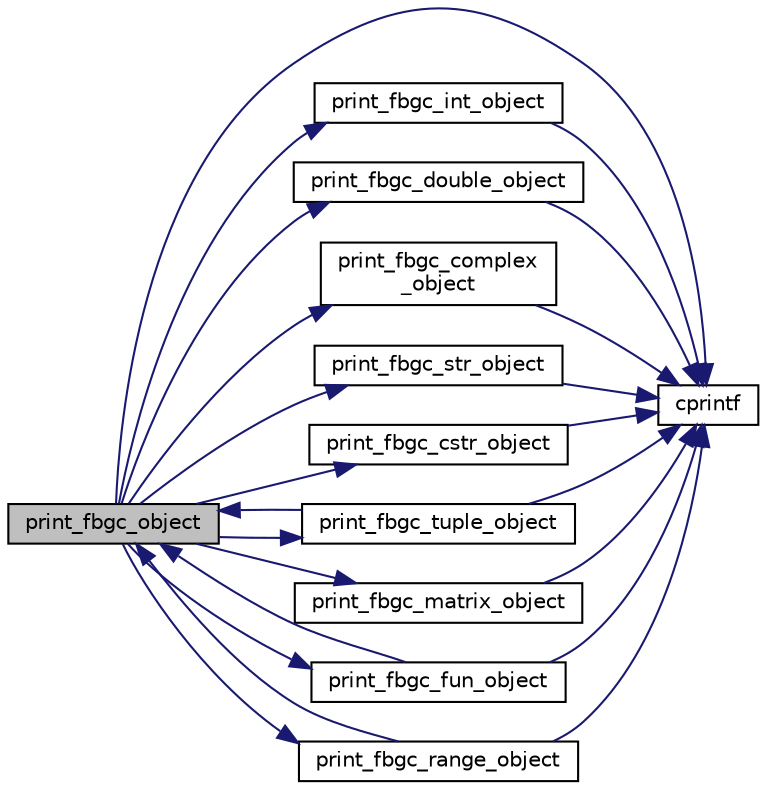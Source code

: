 digraph "print_fbgc_object"
{
  edge [fontname="Helvetica",fontsize="10",labelfontname="Helvetica",labelfontsize="10"];
  node [fontname="Helvetica",fontsize="10",shape=record];
  rankdir="LR";
  Node105 [label="print_fbgc_object",height=0.2,width=0.4,color="black", fillcolor="grey75", style="filled", fontcolor="black"];
  Node105 -> Node106 [color="midnightblue",fontsize="10",style="solid"];
  Node106 [label="cprintf",height=0.2,width=0.4,color="black", fillcolor="white", style="filled",URL="$error_8c.html#a30fee765292b076e015fc846035f2550"];
  Node105 -> Node107 [color="midnightblue",fontsize="10",style="solid"];
  Node107 [label="print_fbgc_int_object",height=0.2,width=0.4,color="black", fillcolor="white", style="filled",URL="$int__object_8c.html#a0062dc9607e1f9bdf4fc960f981bb592"];
  Node107 -> Node106 [color="midnightblue",fontsize="10",style="solid"];
  Node105 -> Node108 [color="midnightblue",fontsize="10",style="solid"];
  Node108 [label="print_fbgc_double_object",height=0.2,width=0.4,color="black", fillcolor="white", style="filled",URL="$double__object_8c.html#a4872de0b7e3482c3414635499574c3a2"];
  Node108 -> Node106 [color="midnightblue",fontsize="10",style="solid"];
  Node105 -> Node109 [color="midnightblue",fontsize="10",style="solid"];
  Node109 [label="print_fbgc_complex\l_object",height=0.2,width=0.4,color="black", fillcolor="white", style="filled",URL="$complex__object_8c.html#a48882c21f5d339b41807108958456809"];
  Node109 -> Node106 [color="midnightblue",fontsize="10",style="solid"];
  Node105 -> Node110 [color="midnightblue",fontsize="10",style="solid"];
  Node110 [label="print_fbgc_str_object",height=0.2,width=0.4,color="black", fillcolor="white", style="filled",URL="$str__object_8c.html#a66e47da312848322ec0f6c783c8afd84"];
  Node110 -> Node106 [color="midnightblue",fontsize="10",style="solid"];
  Node105 -> Node111 [color="midnightblue",fontsize="10",style="solid"];
  Node111 [label="print_fbgc_cstr_object",height=0.2,width=0.4,color="black", fillcolor="white", style="filled",URL="$str__object_8c.html#af6c5743192c678d8081aef62a95b26c0"];
  Node111 -> Node106 [color="midnightblue",fontsize="10",style="solid"];
  Node105 -> Node112 [color="midnightblue",fontsize="10",style="solid"];
  Node112 [label="print_fbgc_tuple_object",height=0.2,width=0.4,color="black", fillcolor="white", style="filled",URL="$tuple__object_8c.html#a80ba9373477760391033dc0cdea35a6e"];
  Node112 -> Node106 [color="midnightblue",fontsize="10",style="solid"];
  Node112 -> Node105 [color="midnightblue",fontsize="10",style="solid"];
  Node105 -> Node113 [color="midnightblue",fontsize="10",style="solid"];
  Node113 [label="print_fbgc_matrix_object",height=0.2,width=0.4,color="black", fillcolor="white", style="filled",URL="$matrix__object_8c.html#a024f1c29208bf2fe7425896d1eb055e0"];
  Node113 -> Node106 [color="midnightblue",fontsize="10",style="solid"];
  Node105 -> Node114 [color="midnightblue",fontsize="10",style="solid"];
  Node114 [label="print_fbgc_fun_object",height=0.2,width=0.4,color="black", fillcolor="white", style="filled",URL="$fun__object_8c.html#a3e96dc0c25688e38eb2149d647dbbe0c"];
  Node114 -> Node106 [color="midnightblue",fontsize="10",style="solid"];
  Node114 -> Node105 [color="midnightblue",fontsize="10",style="solid"];
  Node105 -> Node115 [color="midnightblue",fontsize="10",style="solid"];
  Node115 [label="print_fbgc_range_object",height=0.2,width=0.4,color="black", fillcolor="white", style="filled",URL="$range__object_8c.html#ab8138fb21f5d4098f82847b2354af837"];
  Node115 -> Node106 [color="midnightblue",fontsize="10",style="solid"];
  Node115 -> Node105 [color="midnightblue",fontsize="10",style="solid"];
}
